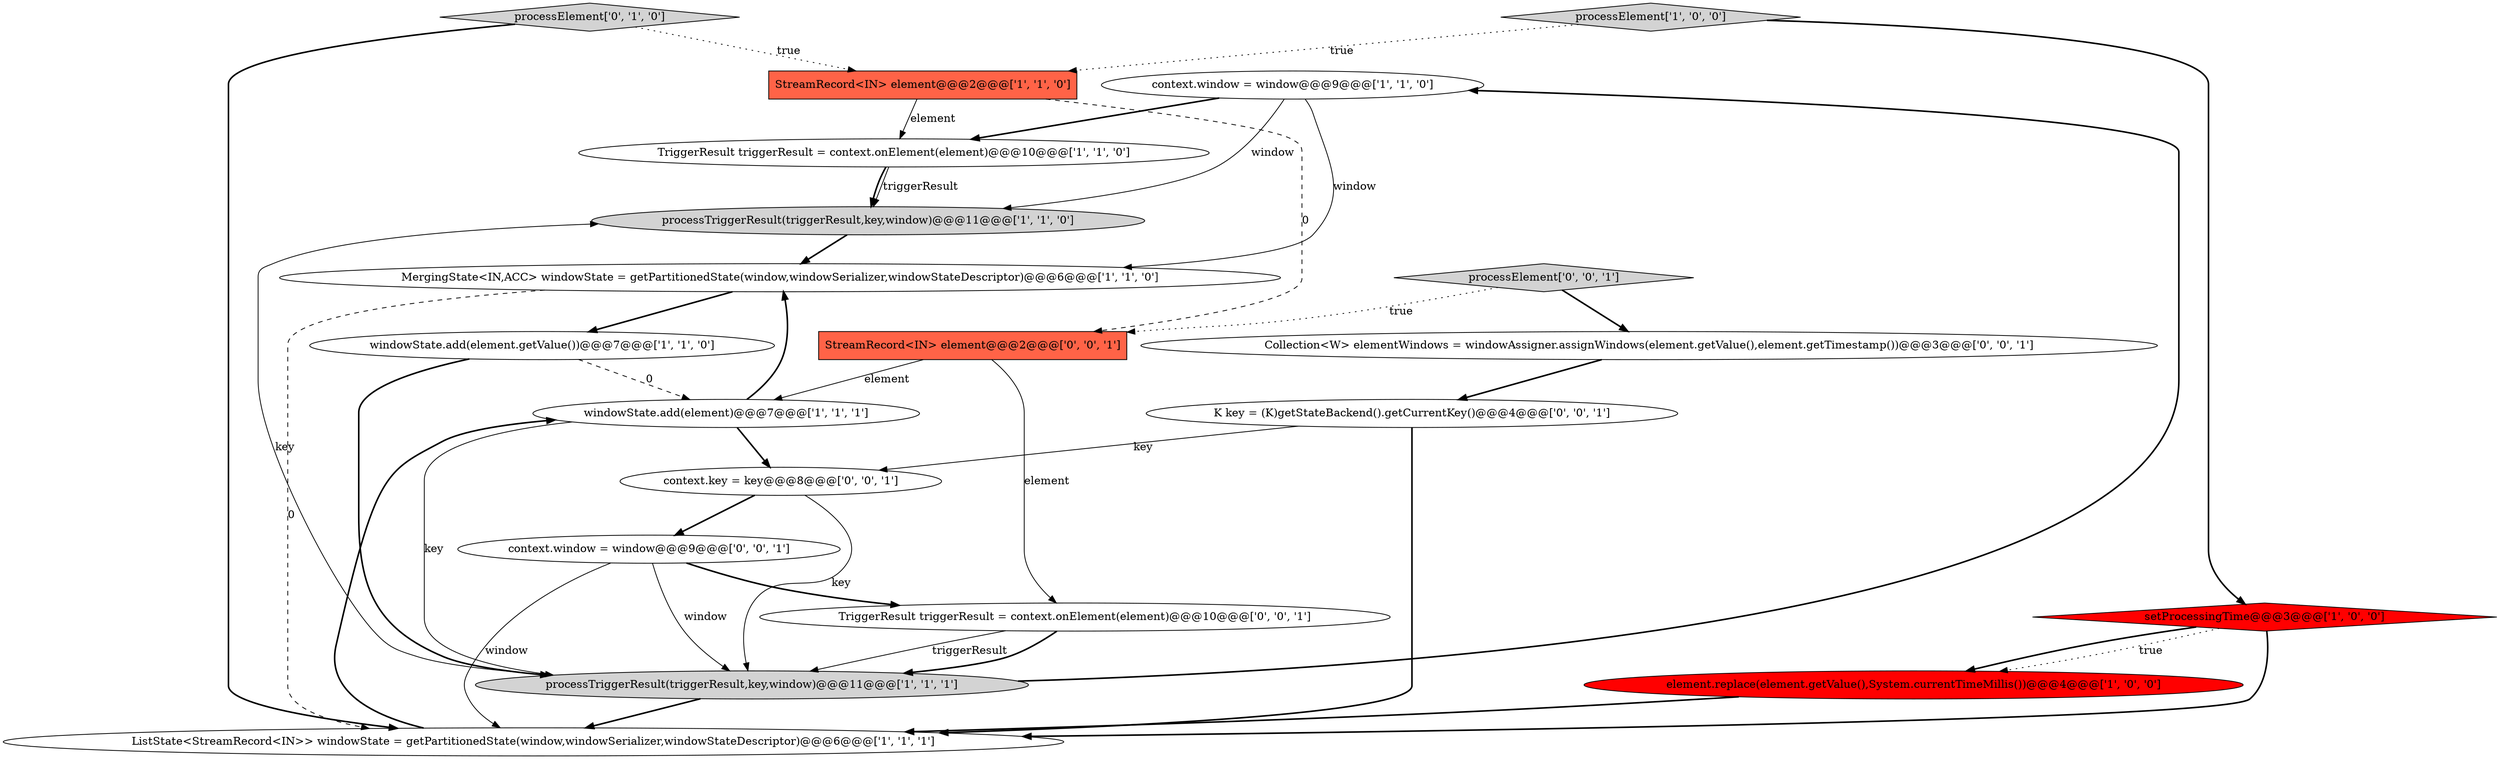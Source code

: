 digraph {
11 [style = filled, label = "context.window = window@@@9@@@['1', '1', '0']", fillcolor = white, shape = ellipse image = "AAA0AAABBB1BBB"];
6 [style = filled, label = "windowState.add(element)@@@7@@@['1', '1', '1']", fillcolor = white, shape = ellipse image = "AAA0AAABBB1BBB"];
10 [style = filled, label = "windowState.add(element.getValue())@@@7@@@['1', '1', '0']", fillcolor = white, shape = ellipse image = "AAA0AAABBB1BBB"];
3 [style = filled, label = "TriggerResult triggerResult = context.onElement(element)@@@10@@@['1', '1', '0']", fillcolor = white, shape = ellipse image = "AAA0AAABBB1BBB"];
12 [style = filled, label = "processElement['0', '1', '0']", fillcolor = lightgray, shape = diamond image = "AAA0AAABBB2BBB"];
14 [style = filled, label = "StreamRecord<IN> element@@@2@@@['0', '0', '1']", fillcolor = tomato, shape = box image = "AAA0AAABBB3BBB"];
7 [style = filled, label = "processElement['1', '0', '0']", fillcolor = lightgray, shape = diamond image = "AAA0AAABBB1BBB"];
13 [style = filled, label = "context.window = window@@@9@@@['0', '0', '1']", fillcolor = white, shape = ellipse image = "AAA0AAABBB3BBB"];
0 [style = filled, label = "StreamRecord<IN> element@@@2@@@['1', '1', '0']", fillcolor = tomato, shape = box image = "AAA0AAABBB1BBB"];
15 [style = filled, label = "K key = (K)getStateBackend().getCurrentKey()@@@4@@@['0', '0', '1']", fillcolor = white, shape = ellipse image = "AAA0AAABBB3BBB"];
19 [style = filled, label = "Collection<W> elementWindows = windowAssigner.assignWindows(element.getValue(),element.getTimestamp())@@@3@@@['0', '0', '1']", fillcolor = white, shape = ellipse image = "AAA0AAABBB3BBB"];
1 [style = filled, label = "processTriggerResult(triggerResult,key,window)@@@11@@@['1', '1', '0']", fillcolor = lightgray, shape = ellipse image = "AAA0AAABBB1BBB"];
2 [style = filled, label = "ListState<StreamRecord<IN>> windowState = getPartitionedState(window,windowSerializer,windowStateDescriptor)@@@6@@@['1', '1', '1']", fillcolor = white, shape = ellipse image = "AAA0AAABBB1BBB"];
4 [style = filled, label = "element.replace(element.getValue(),System.currentTimeMillis())@@@4@@@['1', '0', '0']", fillcolor = red, shape = ellipse image = "AAA1AAABBB1BBB"];
9 [style = filled, label = "MergingState<IN,ACC> windowState = getPartitionedState(window,windowSerializer,windowStateDescriptor)@@@6@@@['1', '1', '0']", fillcolor = white, shape = ellipse image = "AAA0AAABBB1BBB"];
8 [style = filled, label = "setProcessingTime@@@3@@@['1', '0', '0']", fillcolor = red, shape = diamond image = "AAA1AAABBB1BBB"];
17 [style = filled, label = "processElement['0', '0', '1']", fillcolor = lightgray, shape = diamond image = "AAA0AAABBB3BBB"];
5 [style = filled, label = "processTriggerResult(triggerResult,key,window)@@@11@@@['1', '1', '1']", fillcolor = lightgray, shape = ellipse image = "AAA0AAABBB1BBB"];
18 [style = filled, label = "context.key = key@@@8@@@['0', '0', '1']", fillcolor = white, shape = ellipse image = "AAA0AAABBB3BBB"];
16 [style = filled, label = "TriggerResult triggerResult = context.onElement(element)@@@10@@@['0', '0', '1']", fillcolor = white, shape = ellipse image = "AAA0AAABBB3BBB"];
15->2 [style = bold, label=""];
3->1 [style = bold, label=""];
11->9 [style = solid, label="window"];
2->6 [style = bold, label=""];
10->6 [style = dashed, label="0"];
6->18 [style = bold, label=""];
17->14 [style = dotted, label="true"];
15->18 [style = solid, label="key"];
13->5 [style = solid, label="window"];
4->2 [style = bold, label=""];
6->5 [style = solid, label="key"];
9->10 [style = bold, label=""];
7->0 [style = dotted, label="true"];
7->8 [style = bold, label=""];
18->5 [style = solid, label="key"];
8->4 [style = dotted, label="true"];
13->16 [style = bold, label=""];
17->19 [style = bold, label=""];
1->9 [style = bold, label=""];
9->2 [style = dashed, label="0"];
0->3 [style = solid, label="element"];
0->14 [style = dashed, label="0"];
16->5 [style = solid, label="triggerResult"];
12->2 [style = bold, label=""];
5->2 [style = bold, label=""];
10->5 [style = bold, label=""];
8->2 [style = bold, label=""];
11->3 [style = bold, label=""];
18->13 [style = bold, label=""];
12->0 [style = dotted, label="true"];
16->5 [style = bold, label=""];
5->1 [style = solid, label="key"];
14->6 [style = solid, label="element"];
5->11 [style = bold, label=""];
3->1 [style = solid, label="triggerResult"];
14->16 [style = solid, label="element"];
13->2 [style = solid, label="window"];
8->4 [style = bold, label=""];
6->9 [style = bold, label=""];
19->15 [style = bold, label=""];
11->1 [style = solid, label="window"];
}
